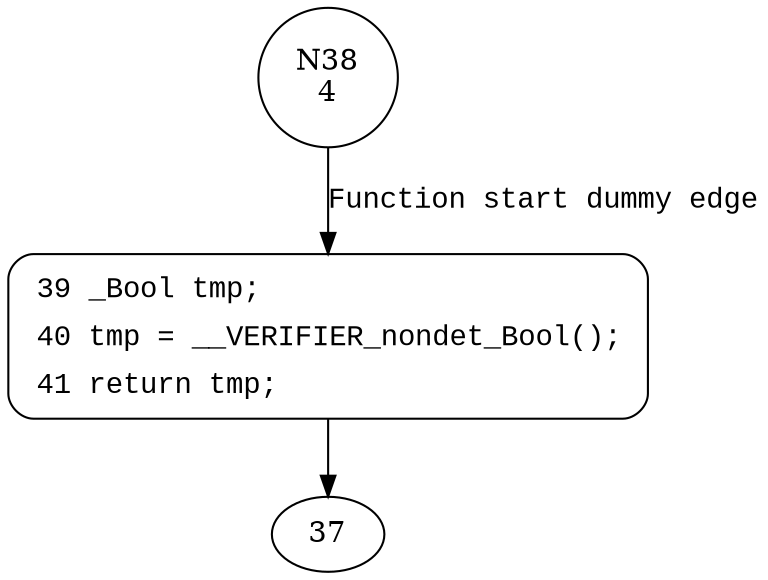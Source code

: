 digraph ecrobot_is_ENTER_button_pressed {
38 [shape="circle" label="N38\n4"]
39 [shape="circle" label="N39\n3"]
39 [style="filled,bold" penwidth="1" fillcolor="white" fontname="Courier New" shape="Mrecord" label=<<table border="0" cellborder="0" cellpadding="3" bgcolor="white"><tr><td align="right">39</td><td align="left">_Bool tmp;</td></tr><tr><td align="right">40</td><td align="left">tmp = __VERIFIER_nondet_Bool();</td></tr><tr><td align="right">41</td><td align="left">return tmp;</td></tr></table>>]
39 -> 37[label=""]
38 -> 39 [label="Function start dummy edge" fontname="Courier New"]
}